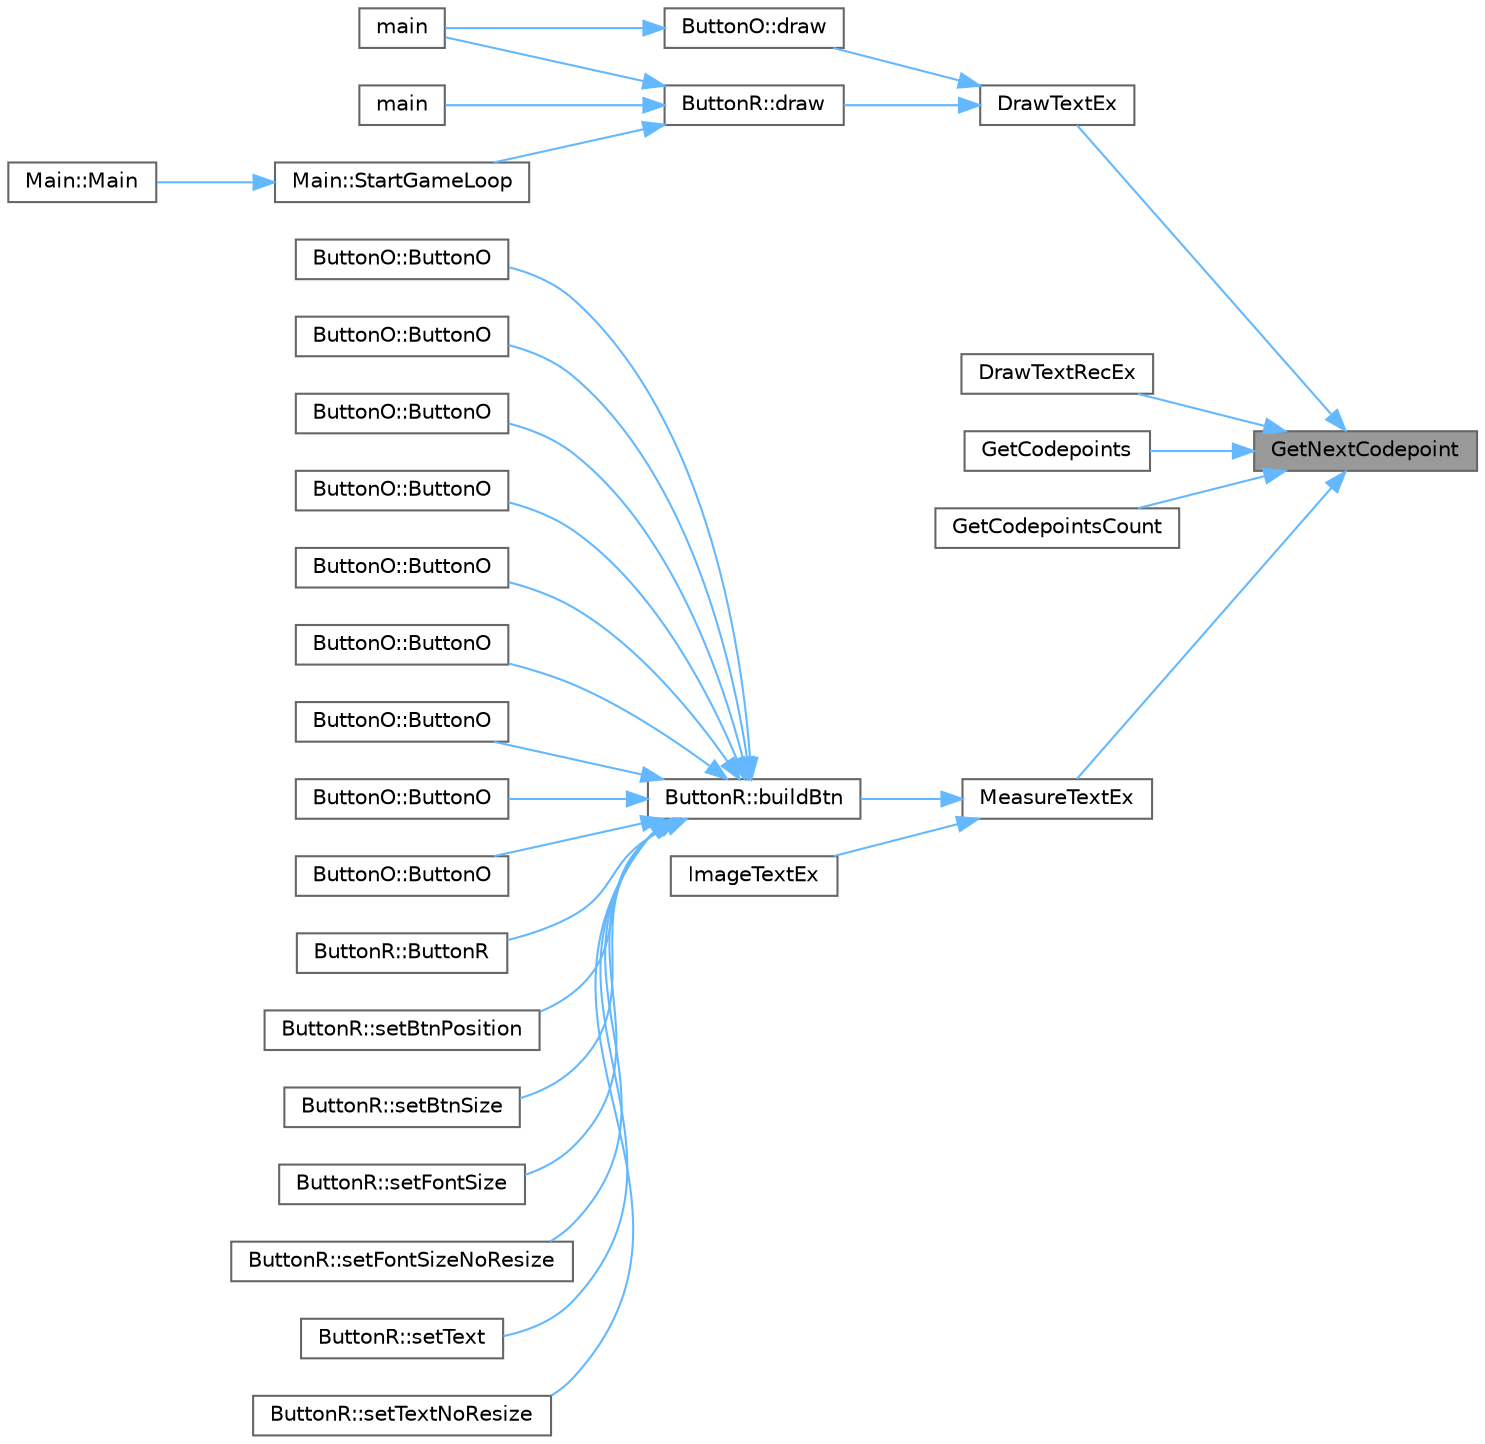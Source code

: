 digraph "GetNextCodepoint"
{
 // LATEX_PDF_SIZE
  bgcolor="transparent";
  edge [fontname=Helvetica,fontsize=10,labelfontname=Helvetica,labelfontsize=10];
  node [fontname=Helvetica,fontsize=10,shape=box,height=0.2,width=0.4];
  rankdir="RL";
  Node1 [id="Node000001",label="GetNextCodepoint",height=0.2,width=0.4,color="gray40", fillcolor="grey60", style="filled", fontcolor="black",tooltip=" "];
  Node1 -> Node2 [id="edge61_Node000001_Node000002",dir="back",color="steelblue1",style="solid",tooltip=" "];
  Node2 [id="Node000002",label="DrawTextEx",height=0.2,width=0.4,color="grey40", fillcolor="white", style="filled",URL="$_old_2_classes_2lib_2rtext_8c.html#afa48e7e0974c35abf9b50f04e62ed9e7",tooltip=" "];
  Node2 -> Node3 [id="edge62_Node000002_Node000003",dir="back",color="steelblue1",style="solid",tooltip=" "];
  Node3 [id="Node000003",label="ButtonO::draw",height=0.2,width=0.4,color="grey40", fillcolor="white", style="filled",URL="$class_button_o.html#ad4c10eea08b443c4ff87e2efd11d2816",tooltip=" "];
  Node3 -> Node4 [id="edge63_Node000003_Node000004",dir="back",color="steelblue1",style="solid",tooltip=" "];
  Node4 [id="Node000004",label="main",height=0.2,width=0.4,color="grey40", fillcolor="white", style="filled",URL="$lib_2_buttons_2src_2main_8cpp.html#ae66f6b31b5ad750f1fe042a706a4e3d4",tooltip=" "];
  Node2 -> Node5 [id="edge64_Node000002_Node000005",dir="back",color="steelblue1",style="solid",tooltip=" "];
  Node5 [id="Node000005",label="ButtonR::draw",height=0.2,width=0.4,color="grey40", fillcolor="white", style="filled",URL="$class_button_r.html#ad36c81f6d7ea469f1c4849105089aaf5",tooltip=" "];
  Node5 -> Node4 [id="edge65_Node000005_Node000004",dir="back",color="steelblue1",style="solid",tooltip=" "];
  Node5 -> Node6 [id="edge66_Node000005_Node000006",dir="back",color="steelblue1",style="solid",tooltip=" "];
  Node6 [id="Node000006",label="main",height=0.2,width=0.4,color="grey40", fillcolor="white", style="filled",URL="$main_8cpp.html#a840291bc02cba5474a4cb46a9b9566fe",tooltip=" "];
  Node5 -> Node7 [id="edge67_Node000005_Node000007",dir="back",color="steelblue1",style="solid",tooltip=" "];
  Node7 [id="Node000007",label="Main::StartGameLoop",height=0.2,width=0.4,color="grey40", fillcolor="white", style="filled",URL="$class_main.html#ae41f68a79f75d932839c81505b01b365",tooltip=" "];
  Node7 -> Node8 [id="edge68_Node000007_Node000008",dir="back",color="steelblue1",style="solid",tooltip=" "];
  Node8 [id="Node000008",label="Main::Main",height=0.2,width=0.4,color="grey40", fillcolor="white", style="filled",URL="$class_main.html#a50d4361a1b613205467a441b5c40c199",tooltip=" "];
  Node1 -> Node9 [id="edge69_Node000001_Node000009",dir="back",color="steelblue1",style="solid",tooltip=" "];
  Node9 [id="Node000009",label="DrawTextRecEx",height=0.2,width=0.4,color="grey40", fillcolor="white", style="filled",URL="$_old_2_classes_2lib_2raylib_2src_2text_8c.html#aeac476138b141373d327d8b2dfa39ff9",tooltip=" "];
  Node1 -> Node10 [id="edge70_Node000001_Node000010",dir="back",color="steelblue1",style="solid",tooltip=" "];
  Node10 [id="Node000010",label="GetCodepoints",height=0.2,width=0.4,color="grey40", fillcolor="white", style="filled",URL="$_old_2_classes_2lib_2raylib_2src_2text_8c.html#a5b99070b52872d55538dd6f06ac13d5e",tooltip=" "];
  Node1 -> Node11 [id="edge71_Node000001_Node000011",dir="back",color="steelblue1",style="solid",tooltip=" "];
  Node11 [id="Node000011",label="GetCodepointsCount",height=0.2,width=0.4,color="grey40", fillcolor="white", style="filled",URL="$_old_2_classes_2lib_2raylib_2src_2text_8c.html#acff5ce90eb415f943628d84ee1db210a",tooltip=" "];
  Node1 -> Node12 [id="edge72_Node000001_Node000012",dir="back",color="steelblue1",style="solid",tooltip=" "];
  Node12 [id="Node000012",label="MeasureTextEx",height=0.2,width=0.4,color="grey40", fillcolor="white", style="filled",URL="$_old_2_classes_2lib_2rtext_8c.html#a4ea62af28450b68a1c99c00a1fc562ca",tooltip=" "];
  Node12 -> Node13 [id="edge73_Node000012_Node000013",dir="back",color="steelblue1",style="solid",tooltip=" "];
  Node13 [id="Node000013",label="ButtonR::buildBtn",height=0.2,width=0.4,color="grey40", fillcolor="white", style="filled",URL="$class_button_r.html#a01be98706e1691167dd22727ccea2612",tooltip=" "];
  Node13 -> Node14 [id="edge74_Node000013_Node000014",dir="back",color="steelblue1",style="solid",tooltip=" "];
  Node14 [id="Node000014",label="ButtonO::ButtonO",height=0.2,width=0.4,color="grey40", fillcolor="white", style="filled",URL="$class_button_o.html#a219edd19a417c122f939250187a89338",tooltip=" "];
  Node13 -> Node15 [id="edge75_Node000013_Node000015",dir="back",color="steelblue1",style="solid",tooltip=" "];
  Node15 [id="Node000015",label="ButtonO::ButtonO",height=0.2,width=0.4,color="grey40", fillcolor="white", style="filled",URL="$class_button_o.html#a405badf4b11f3591eb5cb87e3109579e",tooltip=" "];
  Node13 -> Node16 [id="edge76_Node000013_Node000016",dir="back",color="steelblue1",style="solid",tooltip=" "];
  Node16 [id="Node000016",label="ButtonO::ButtonO",height=0.2,width=0.4,color="grey40", fillcolor="white", style="filled",URL="$class_button_o.html#aca327f33986c1832cead8a2be2af3a9a",tooltip=" "];
  Node13 -> Node17 [id="edge77_Node000013_Node000017",dir="back",color="steelblue1",style="solid",tooltip=" "];
  Node17 [id="Node000017",label="ButtonO::ButtonO",height=0.2,width=0.4,color="grey40", fillcolor="white", style="filled",URL="$class_button_o.html#ac0363d5cb518f1d623f4287dc856b98c",tooltip=" "];
  Node13 -> Node18 [id="edge78_Node000013_Node000018",dir="back",color="steelblue1",style="solid",tooltip=" "];
  Node18 [id="Node000018",label="ButtonO::ButtonO",height=0.2,width=0.4,color="grey40", fillcolor="white", style="filled",URL="$class_button_o.html#a4e5a9e3fc920cd05ef855e3a6e26349d",tooltip=" "];
  Node13 -> Node19 [id="edge79_Node000013_Node000019",dir="back",color="steelblue1",style="solid",tooltip=" "];
  Node19 [id="Node000019",label="ButtonO::ButtonO",height=0.2,width=0.4,color="grey40", fillcolor="white", style="filled",URL="$class_button_o.html#af06f1a3f8c5bd7c96615d58e7eee035a",tooltip=" "];
  Node13 -> Node20 [id="edge80_Node000013_Node000020",dir="back",color="steelblue1",style="solid",tooltip=" "];
  Node20 [id="Node000020",label="ButtonO::ButtonO",height=0.2,width=0.4,color="grey40", fillcolor="white", style="filled",URL="$class_button_o.html#a36ae26b159e39bcdb4f802d21003bedb",tooltip=" "];
  Node13 -> Node21 [id="edge81_Node000013_Node000021",dir="back",color="steelblue1",style="solid",tooltip=" "];
  Node21 [id="Node000021",label="ButtonO::ButtonO",height=0.2,width=0.4,color="grey40", fillcolor="white", style="filled",URL="$class_button_o.html#af12954858e13e9b37fe49f75cd30140d",tooltip=" "];
  Node13 -> Node22 [id="edge82_Node000013_Node000022",dir="back",color="steelblue1",style="solid",tooltip=" "];
  Node22 [id="Node000022",label="ButtonO::ButtonO",height=0.2,width=0.4,color="grey40", fillcolor="white", style="filled",URL="$class_button_o.html#abf71f4fd75081f531c1f7b2fa3123448",tooltip=" "];
  Node13 -> Node23 [id="edge83_Node000013_Node000023",dir="back",color="steelblue1",style="solid",tooltip=" "];
  Node23 [id="Node000023",label="ButtonR::ButtonR",height=0.2,width=0.4,color="grey40", fillcolor="white", style="filled",URL="$class_button_r.html#a6b55c7b8322cf47e8063740cabe6dead",tooltip=" "];
  Node13 -> Node24 [id="edge84_Node000013_Node000024",dir="back",color="steelblue1",style="solid",tooltip=" "];
  Node24 [id="Node000024",label="ButtonR::setBtnPosition",height=0.2,width=0.4,color="grey40", fillcolor="white", style="filled",URL="$class_button_r.html#a5750a11a964be2037777a4daf543c029",tooltip=" "];
  Node13 -> Node25 [id="edge85_Node000013_Node000025",dir="back",color="steelblue1",style="solid",tooltip=" "];
  Node25 [id="Node000025",label="ButtonR::setBtnSize",height=0.2,width=0.4,color="grey40", fillcolor="white", style="filled",URL="$class_button_r.html#a8279dbd0db624d9e90fa3008d5d0628b",tooltip=" "];
  Node13 -> Node26 [id="edge86_Node000013_Node000026",dir="back",color="steelblue1",style="solid",tooltip=" "];
  Node26 [id="Node000026",label="ButtonR::setFontSize",height=0.2,width=0.4,color="grey40", fillcolor="white", style="filled",URL="$class_button_r.html#aaac98eee3de23da1958deaab7deccd47",tooltip=" "];
  Node13 -> Node27 [id="edge87_Node000013_Node000027",dir="back",color="steelblue1",style="solid",tooltip=" "];
  Node27 [id="Node000027",label="ButtonR::setFontSizeNoResize",height=0.2,width=0.4,color="grey40", fillcolor="white", style="filled",URL="$class_button_r.html#aa8c40a6e2e5724b14e79756d583fec26",tooltip=" "];
  Node13 -> Node28 [id="edge88_Node000013_Node000028",dir="back",color="steelblue1",style="solid",tooltip=" "];
  Node28 [id="Node000028",label="ButtonR::setText",height=0.2,width=0.4,color="grey40", fillcolor="white", style="filled",URL="$class_button_r.html#a90814b9e3174c3cb539755cf01d549fc",tooltip=" "];
  Node13 -> Node29 [id="edge89_Node000013_Node000029",dir="back",color="steelblue1",style="solid",tooltip=" "];
  Node29 [id="Node000029",label="ButtonR::setTextNoResize",height=0.2,width=0.4,color="grey40", fillcolor="white", style="filled",URL="$class_button_r.html#ac505edad048984c52c300dea520abb91",tooltip=" "];
  Node12 -> Node30 [id="edge90_Node000012_Node000030",dir="back",color="steelblue1",style="solid",tooltip=" "];
  Node30 [id="Node000030",label="ImageTextEx",height=0.2,width=0.4,color="grey40", fillcolor="white", style="filled",URL="$_old_2_classes_2lib_2rtextures_8c.html#aaa472c3a8288b6056e1b01a1f49a921d",tooltip=" "];
}
